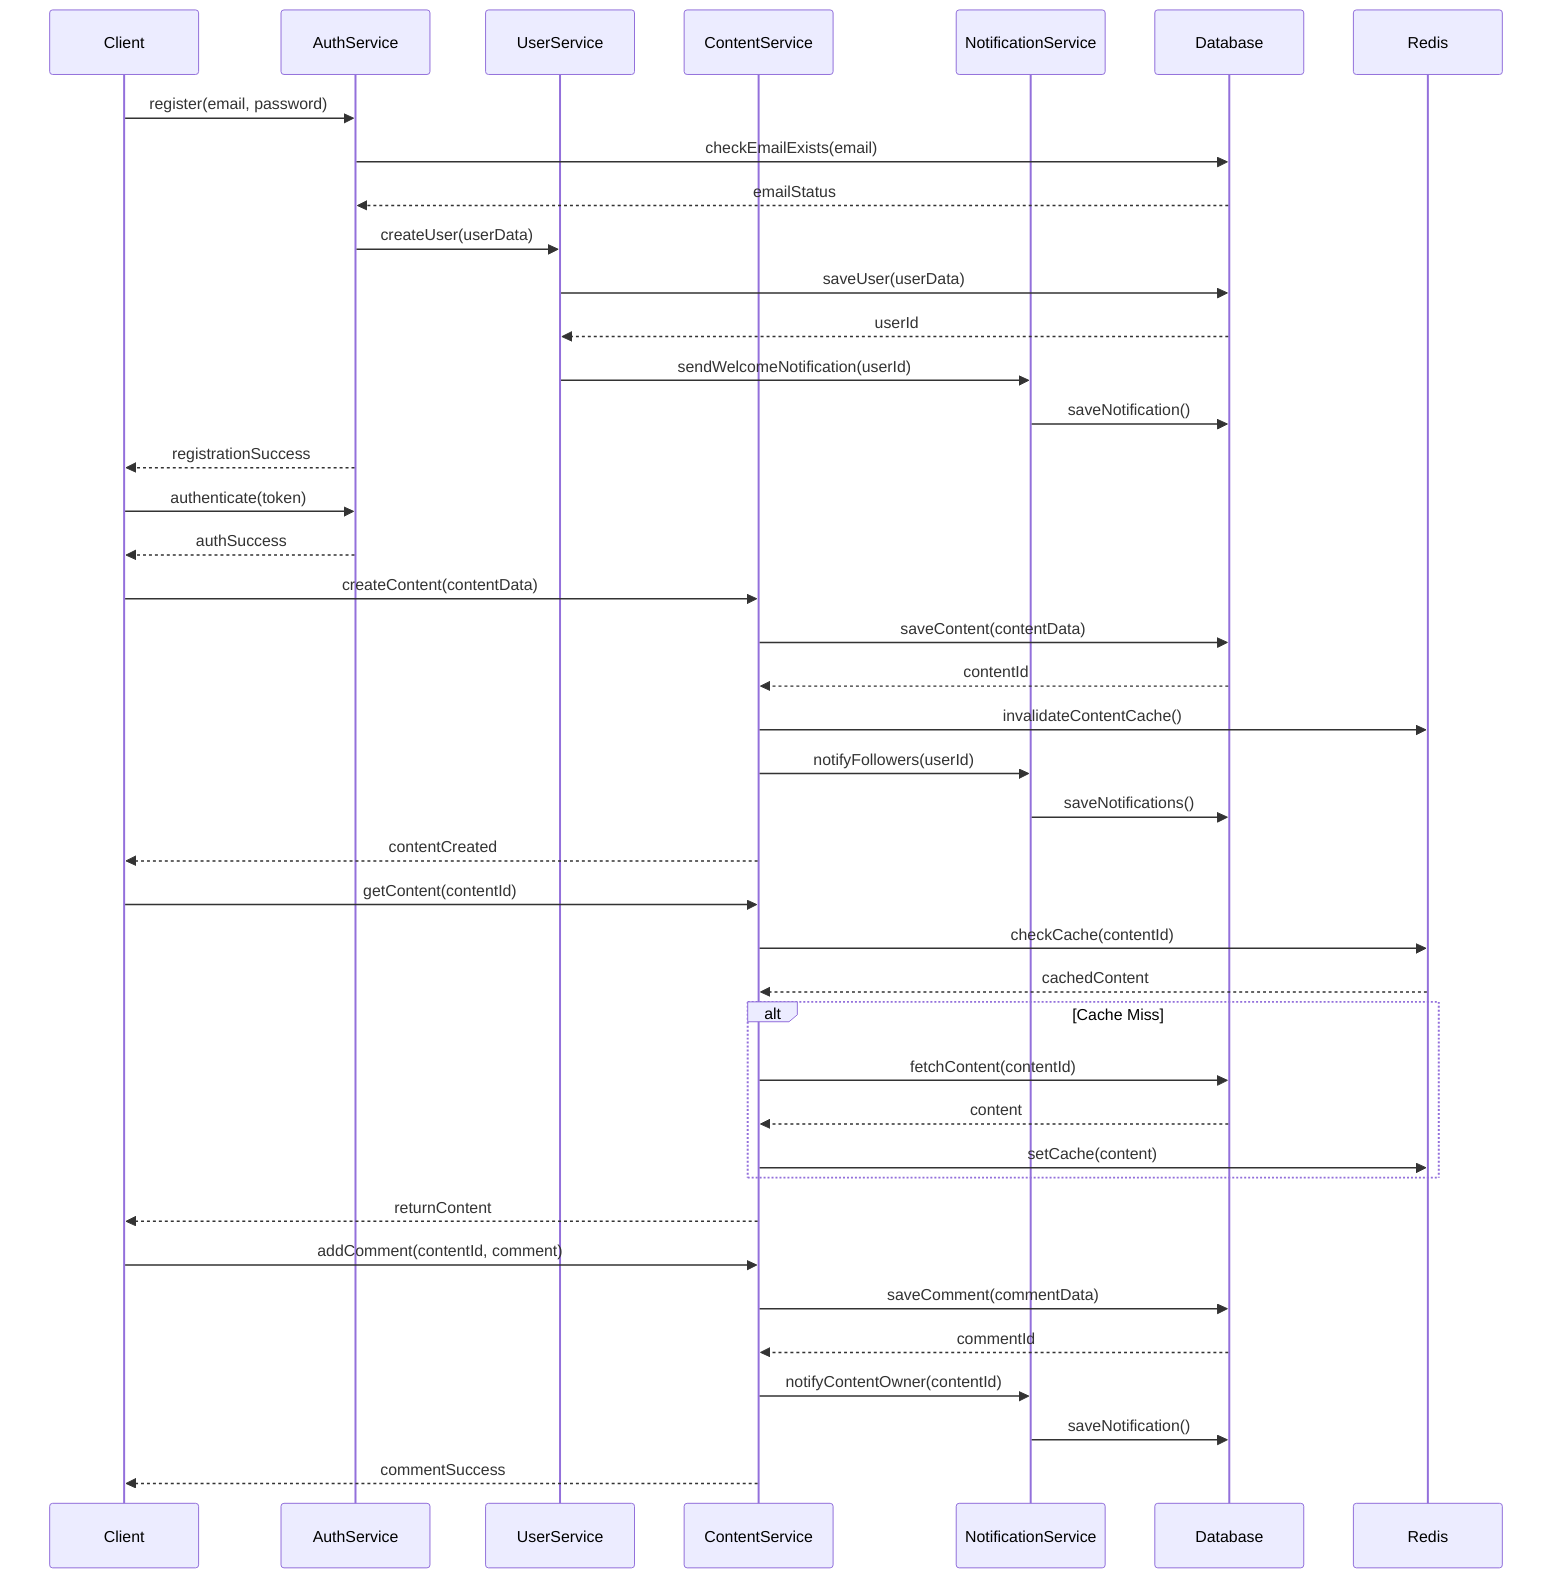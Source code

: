 sequenceDiagram
    participant C as Client
    participant A as AuthService
    participant U as UserService
    participant Co as ContentService
    participant N as NotificationService
    participant DB as Database
    participant Cache as Redis

    %% User Registration Flow
    C->>A: register(email, password)
    A->>DB: checkEmailExists(email)
    DB-->>A: emailStatus
    A->>U: createUser(userData)
    U->>DB: saveUser(userData)
    DB-->>U: userId
    U->>N: sendWelcomeNotification(userId)
    N->>DB: saveNotification()
    A-->>C: registrationSuccess

    %% Content Creation Flow
    C->>A: authenticate(token)
    A-->>C: authSuccess
    C->>Co: createContent(contentData)
    Co->>DB: saveContent(contentData)
    DB-->>Co: contentId
    Co->>Cache: invalidateContentCache()
    Co->>N: notifyFollowers(userId)
    N->>DB: saveNotifications()
    Co-->>C: contentCreated

    %% Content Viewing Flow
    C->>Co: getContent(contentId)
    Co->>Cache: checkCache(contentId)
    Cache-->>Co: cachedContent
    alt Cache Miss
        Co->>DB: fetchContent(contentId)
        DB-->>Co: content
        Co->>Cache: setCache(content)
    end
    Co-->>C: returnContent

    %% Comment Creation Flow
    C->>Co: addComment(contentId, comment)
    Co->>DB: saveComment(commentData)
    DB-->>Co: commentId
    Co->>N: notifyContentOwner(contentId)
    N->>DB: saveNotification()
    Co-->>C: commentSuccess
